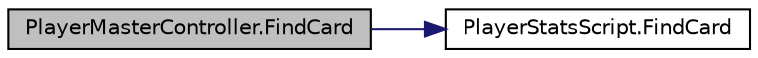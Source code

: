 digraph "PlayerMasterController.FindCard"
{
 // LATEX_PDF_SIZE
  edge [fontname="Helvetica",fontsize="10",labelfontname="Helvetica",labelfontsize="10"];
  node [fontname="Helvetica",fontsize="10",shape=record];
  rankdir="LR";
  Node1 [label="PlayerMasterController.FindCard",height=0.2,width=0.4,color="black", fillcolor="grey75", style="filled", fontcolor="black",tooltip="check if the player has a card in his deck from the given list of cards it will return the cards and ..."];
  Node1 -> Node2 [color="midnightblue",fontsize="10",style="solid",fontname="Helvetica"];
  Node2 [label="PlayerStatsScript.FindCard",height=0.2,width=0.4,color="black", fillcolor="white", style="filled",URL="$class_player_stats_script.html#a4bc4319e9c609f83c177843b6d23edf2",tooltip="find if the player has a certain card returns the card that's found"];
}
